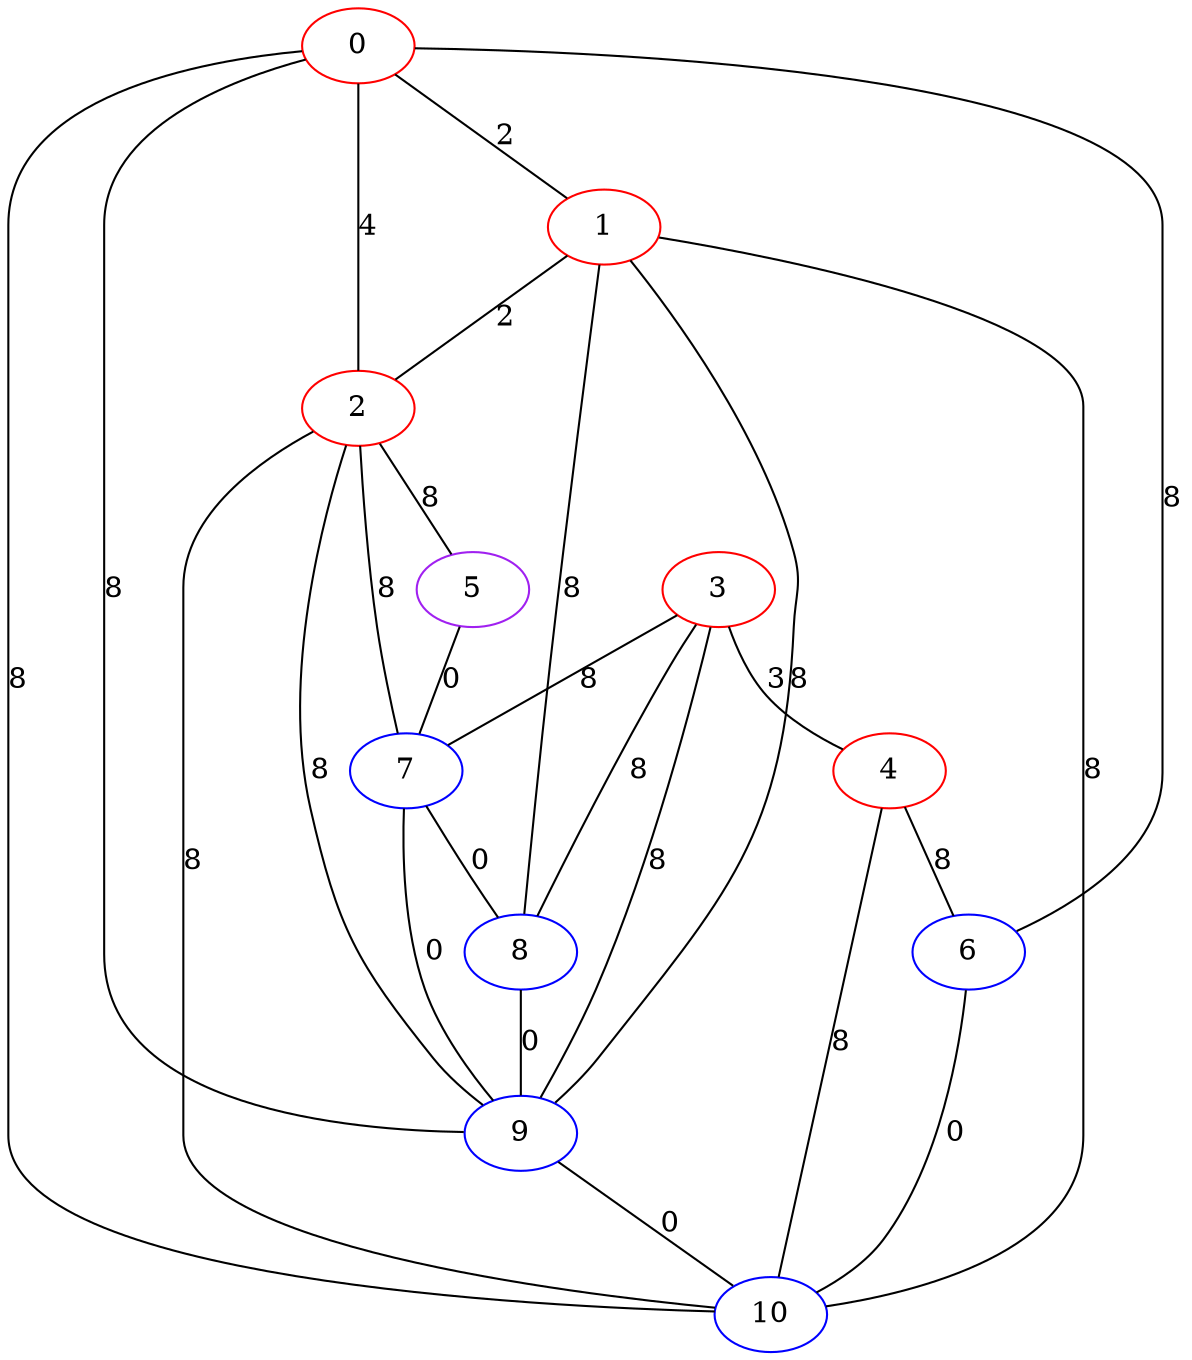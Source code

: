 graph "" {
0 [color=red, weight=1];
1 [color=red, weight=1];
2 [color=red, weight=1];
3 [color=red, weight=1];
4 [color=red, weight=1];
5 [color=purple, weight=4];
6 [color=blue, weight=3];
7 [color=blue, weight=3];
8 [color=blue, weight=3];
9 [color=blue, weight=3];
10 [color=blue, weight=3];
0 -- 1  [key=0, label=2];
0 -- 2  [key=0, label=4];
0 -- 10  [key=0, label=8];
0 -- 6  [key=0, label=8];
0 -- 9  [key=0, label=8];
1 -- 9  [key=0, label=8];
1 -- 2  [key=0, label=2];
1 -- 10  [key=0, label=8];
1 -- 8  [key=0, label=8];
2 -- 5  [key=0, label=8];
2 -- 7  [key=0, label=8];
2 -- 9  [key=0, label=8];
2 -- 10  [key=0, label=8];
3 -- 8  [key=0, label=8];
3 -- 9  [key=0, label=8];
3 -- 4  [key=0, label=3];
3 -- 7  [key=0, label=8];
4 -- 10  [key=0, label=8];
4 -- 6  [key=0, label=8];
5 -- 7  [key=0, label=0];
6 -- 10  [key=0, label=0];
7 -- 8  [key=0, label=0];
7 -- 9  [key=0, label=0];
8 -- 9  [key=0, label=0];
9 -- 10  [key=0, label=0];
}

